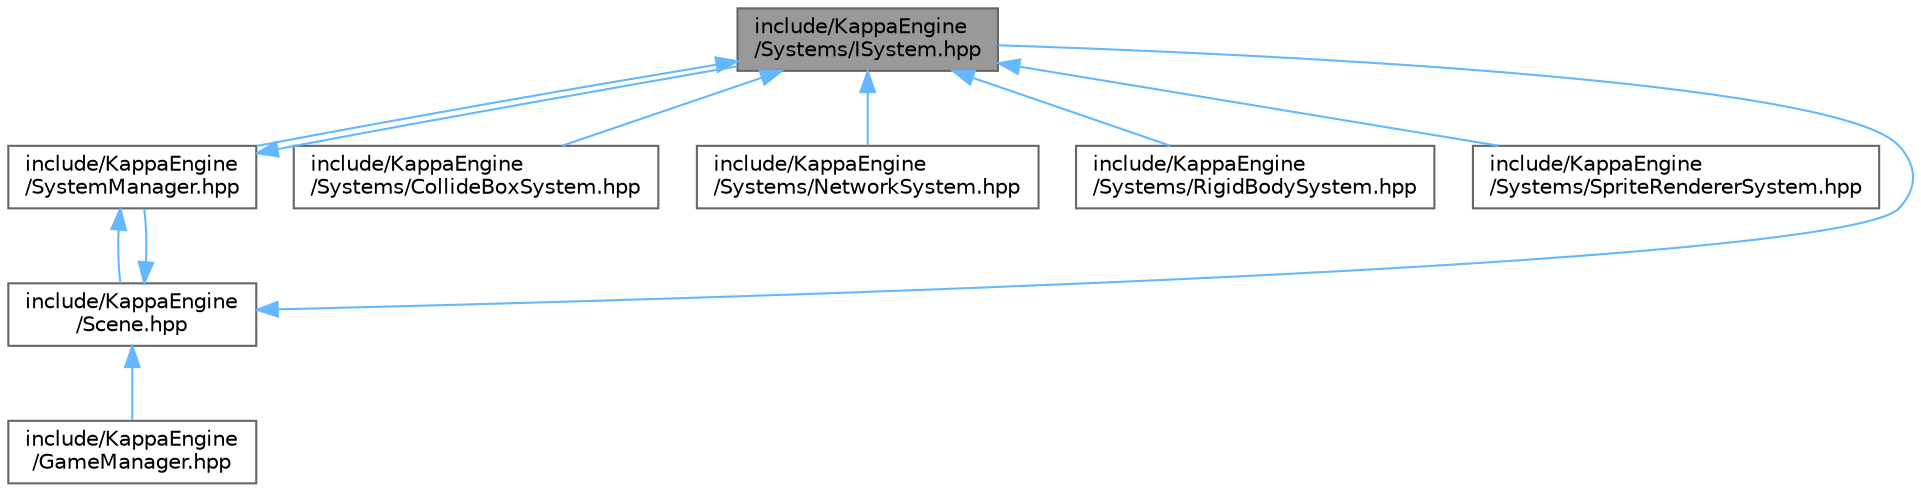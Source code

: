 digraph "include/KappaEngine/Systems/ISystem.hpp"
{
 // LATEX_PDF_SIZE
  bgcolor="transparent";
  edge [fontname=Helvetica,fontsize=10,labelfontname=Helvetica,labelfontsize=10];
  node [fontname=Helvetica,fontsize=10,shape=box,height=0.2,width=0.4];
  Node1 [label="include/KappaEngine\l/Systems/ISystem.hpp",height=0.2,width=0.4,color="gray40", fillcolor="grey60", style="filled", fontcolor="black",tooltip=" "];
  Node1 -> Node2 [dir="back",color="steelblue1",style="solid"];
  Node2 [label="include/KappaEngine\l/SystemManager.hpp",height=0.2,width=0.4,color="grey40", fillcolor="white", style="filled",URL="$d0/d80/_system_manager_8hpp.html",tooltip=" "];
  Node2 -> Node3 [dir="back",color="steelblue1",style="solid"];
  Node3 [label="include/KappaEngine\l/Scene.hpp",height=0.2,width=0.4,color="grey40", fillcolor="white", style="filled",URL="$d0/d8f/_scene_8hpp.html",tooltip=" "];
  Node3 -> Node4 [dir="back",color="steelblue1",style="solid"];
  Node4 [label="include/KappaEngine\l/GameManager.hpp",height=0.2,width=0.4,color="grey40", fillcolor="white", style="filled",URL="$db/d75/_game_manager_8hpp.html",tooltip=" "];
  Node3 -> Node2 [dir="back",color="steelblue1",style="solid"];
  Node3 -> Node1 [dir="back",color="steelblue1",style="solid"];
  Node2 -> Node1 [dir="back",color="steelblue1",style="solid"];
  Node1 -> Node5 [dir="back",color="steelblue1",style="solid"];
  Node5 [label="include/KappaEngine\l/Systems/CollideBoxSystem.hpp",height=0.2,width=0.4,color="grey40", fillcolor="white", style="filled",URL="$d5/d11/_collide_box_system_8hpp.html",tooltip=" "];
  Node1 -> Node6 [dir="back",color="steelblue1",style="solid"];
  Node6 [label="include/KappaEngine\l/Systems/NetworkSystem.hpp",height=0.2,width=0.4,color="grey40", fillcolor="white", style="filled",URL="$dc/ddf/_network_system_8hpp.html",tooltip=" "];
  Node1 -> Node7 [dir="back",color="steelblue1",style="solid"];
  Node7 [label="include/KappaEngine\l/Systems/RigidBodySystem.hpp",height=0.2,width=0.4,color="grey40", fillcolor="white", style="filled",URL="$da/d6d/_rigid_body_system_8hpp.html",tooltip=" "];
  Node1 -> Node8 [dir="back",color="steelblue1",style="solid"];
  Node8 [label="include/KappaEngine\l/Systems/SpriteRendererSystem.hpp",height=0.2,width=0.4,color="grey40", fillcolor="white", style="filled",URL="$d6/d86/_sprite_renderer_system_8hpp.html",tooltip=" "];
}

